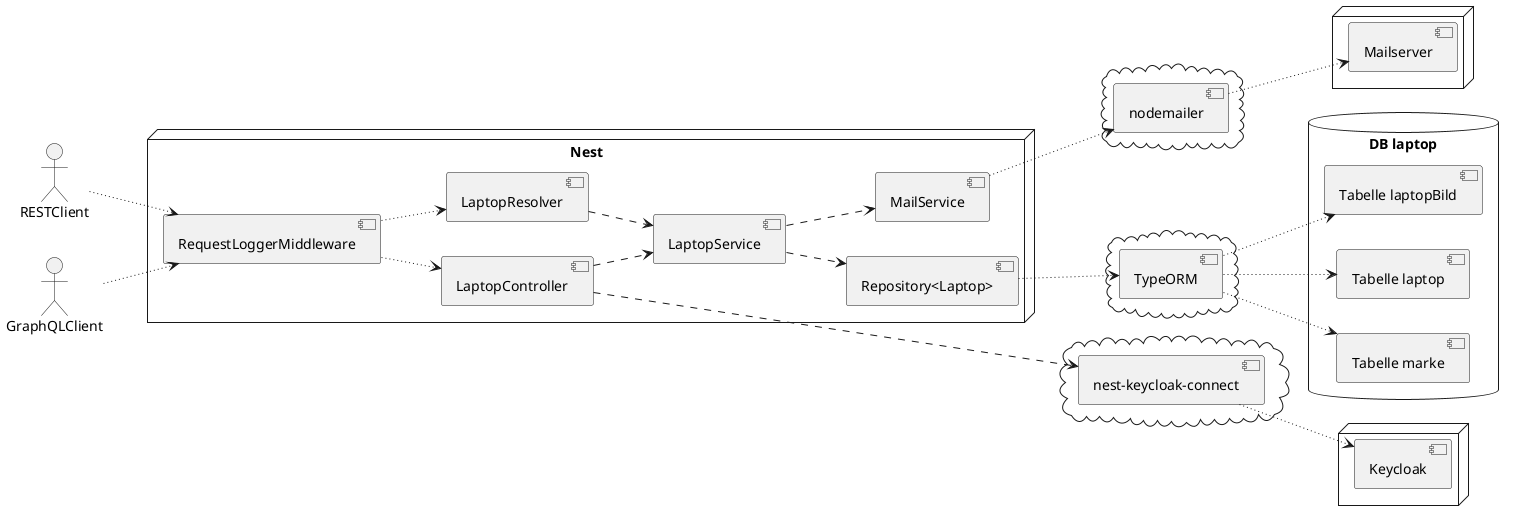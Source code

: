 ' Copyright (C) 2019 - present Juergen Zimmermann, Hochschule Karlsruhe
'
' This program is free software: you can redistribute it and/or modify
' it under the terms of the GNU General Public License as published by
' the Free Software Foundation, either version 3 of the License, or
' (at your option) any later version.
'
' This program is distributed in the hope that it will be useful,
' but WITHOUT ANY WARRANTY; without even the implied warranty of
' MERCHANTABILITY or FITNESS FOR A PARTICULAR PURPOSE.  See the
' GNU General Public License for more details.
'
' You should have received a copy of the GNU General Public License
' along with this program.  If not, see <https://www.gnu.org/licenses/>.

' Preview durch <Alt>d

@startuml Komponenten

left to right direction

actor RESTClient
actor GraphQLClient

node "Nest" {
  [RequestLoggerMiddleware]

  [LaptopController]
  [LaptopResolver]

  [LaptopService]

  [Repository<Laptop>]

  [MailService]
}


cloud {
    [TypeORM]
}

cloud {
    [nest-keycloak-connect]
}

cloud {
    [nodemailer]
}

database "DB laptop" {
    [Tabelle laptop]
    [Tabelle marke]
    [Tabelle laptopBild]
}

node {
    [Keycloak]
}

node {
    [Mailserver]
}

RESTClient ~~> [RequestLoggerMiddleware]
GraphQLClient ~~> [RequestLoggerMiddleware]

[RequestLoggerMiddleware] ~~> [LaptopController]
[RequestLoggerMiddleware] ~~> [LaptopResolver]

[LaptopController] ..> [LaptopService]
[LaptopResolver] ..> [LaptopService]
[LaptopService] ..> [Repository<Laptop>]

[Repository<Laptop>] ~~> [TypeORM]
[TypeORM] ~~> [Tabelle laptop]
[TypeORM] ~~> [Tabelle marke]
[TypeORM] ~~> [Tabelle laptopBild]

[LaptopController] ..> [nest-keycloak-connect]
[nest-keycloak-connect] ~~> [Keycloak]

[LaptopService] ..> [MailService]
[MailService] ~~> [nodemailer]
[nodemailer] ~~> [Mailserver]

[MailService] ~[hidden]~> [nest-keycloak-connect]

@enduml
